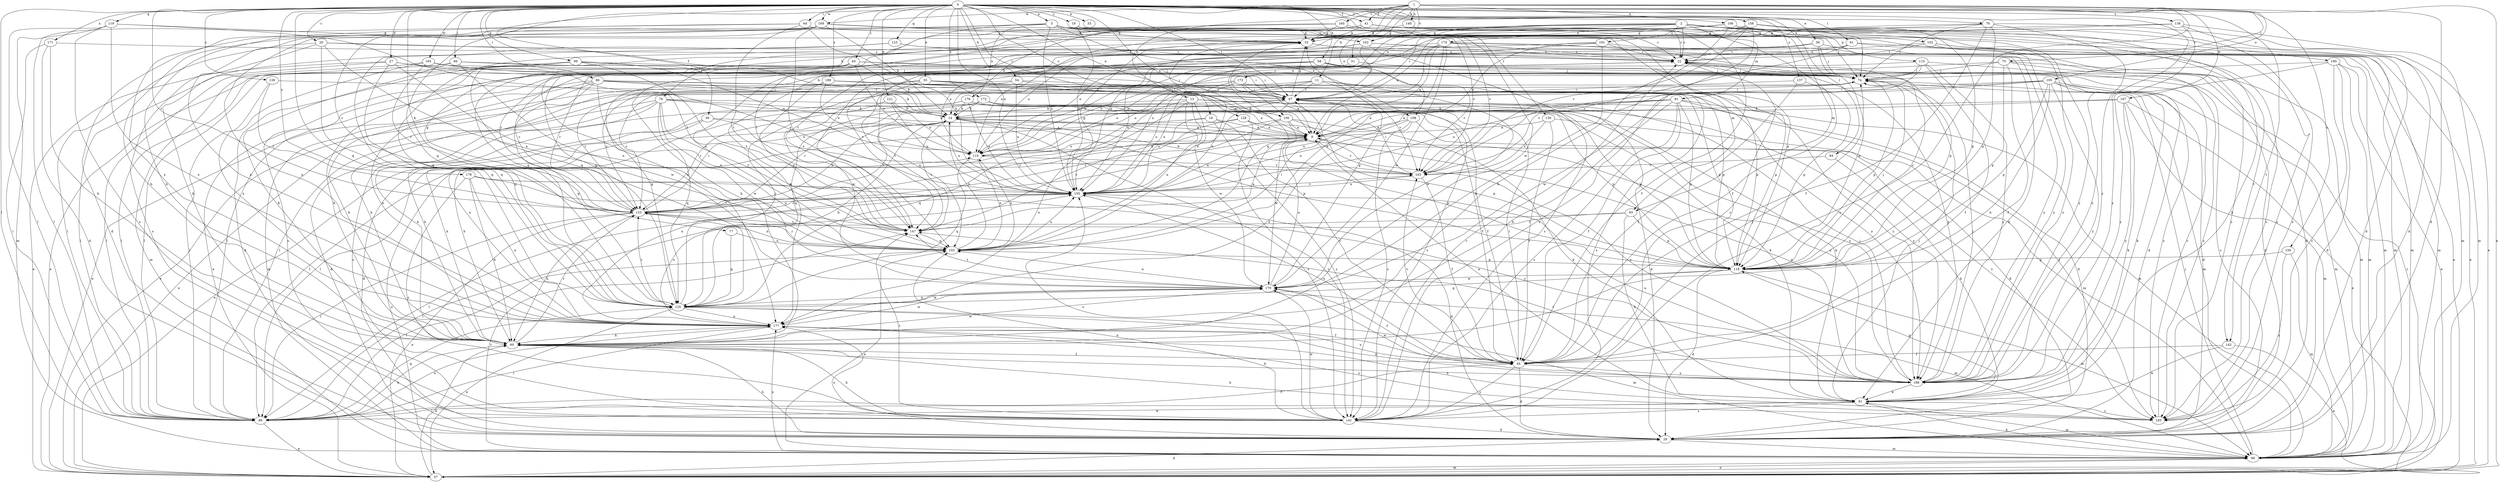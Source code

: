 strict digraph  {
0;
1;
2;
3;
8;
11;
13;
14;
16;
19;
20;
22;
27;
29;
33;
35;
36;
37;
39;
41;
44;
51;
52;
54;
58;
60;
61;
64;
65;
66;
67;
70;
74;
76;
77;
79;
81;
84;
86;
89;
91;
93;
96;
99;
100;
102;
103;
105;
106;
108;
110;
115;
118;
119;
121;
123;
125;
128;
130;
133;
137;
138;
139;
140;
141;
142;
147;
150;
155;
158;
160;
162;
163;
165;
167;
169;
170;
171;
172;
173;
174;
176;
177;
178;
186;
189;
190;
191;
193;
0 -> 3  [label=a];
0 -> 8  [label=a];
0 -> 16  [label=c];
0 -> 19  [label=c];
0 -> 20  [label=c];
0 -> 27  [label=d];
0 -> 33  [label=e];
0 -> 35  [label=e];
0 -> 36  [label=e];
0 -> 39  [label=f];
0 -> 41  [label=f];
0 -> 54  [label=h];
0 -> 58  [label=h];
0 -> 61  [label=i];
0 -> 64  [label=i];
0 -> 65  [label=i];
0 -> 66  [label=i];
0 -> 67  [label=i];
0 -> 76  [label=k];
0 -> 77  [label=k];
0 -> 84  [label=l];
0 -> 86  [label=l];
0 -> 89  [label=l];
0 -> 99  [label=n];
0 -> 100  [label=n];
0 -> 119  [label=q];
0 -> 121  [label=q];
0 -> 123  [label=q];
0 -> 125  [label=q];
0 -> 128  [label=r];
0 -> 130  [label=r];
0 -> 133  [label=r];
0 -> 137  [label=s];
0 -> 138  [label=s];
0 -> 139  [label=s];
0 -> 142  [label=t];
0 -> 150  [label=u];
0 -> 155  [label=u];
0 -> 158  [label=v];
0 -> 165  [label=w];
0 -> 167  [label=w];
0 -> 169  [label=w];
0 -> 171  [label=x];
0 -> 172  [label=x];
0 -> 178  [label=y];
0 -> 186  [label=y];
0 -> 189  [label=z];
1 -> 11  [label=b];
1 -> 13  [label=b];
1 -> 29  [label=d];
1 -> 37  [label=e];
1 -> 41  [label=f];
1 -> 51  [label=g];
1 -> 70  [label=j];
1 -> 105  [label=o];
1 -> 106  [label=o];
1 -> 108  [label=o];
1 -> 125  [label=q];
1 -> 140  [label=s];
1 -> 141  [label=s];
1 -> 160  [label=v];
1 -> 162  [label=v];
1 -> 169  [label=w];
2 -> 22  [label=c];
2 -> 52  [label=g];
2 -> 91  [label=m];
2 -> 93  [label=m];
2 -> 100  [label=n];
2 -> 102  [label=n];
2 -> 115  [label=p];
2 -> 125  [label=q];
2 -> 142  [label=t];
2 -> 147  [label=t];
2 -> 173  [label=x];
2 -> 174  [label=x];
2 -> 190  [label=z];
2 -> 191  [label=z];
3 -> 52  [label=g];
3 -> 60  [label=h];
3 -> 79  [label=k];
3 -> 93  [label=m];
3 -> 108  [label=o];
3 -> 155  [label=u];
3 -> 162  [label=v];
3 -> 163  [label=v];
3 -> 176  [label=x];
3 -> 177  [label=x];
3 -> 193  [label=z];
8 -> 110  [label=o];
8 -> 118  [label=p];
8 -> 163  [label=v];
8 -> 177  [label=x];
8 -> 186  [label=y];
11 -> 67  [label=i];
11 -> 110  [label=o];
11 -> 133  [label=r];
11 -> 141  [label=s];
11 -> 155  [label=u];
11 -> 163  [label=v];
11 -> 170  [label=w];
13 -> 14  [label=b];
13 -> 29  [label=d];
13 -> 103  [label=n];
13 -> 125  [label=q];
13 -> 155  [label=u];
13 -> 170  [label=w];
13 -> 177  [label=x];
13 -> 186  [label=y];
14 -> 8  [label=a];
14 -> 29  [label=d];
14 -> 118  [label=p];
14 -> 133  [label=r];
14 -> 141  [label=s];
14 -> 147  [label=t];
14 -> 155  [label=u];
14 -> 193  [label=z];
16 -> 8  [label=a];
16 -> 44  [label=f];
16 -> 89  [label=l];
16 -> 133  [label=r];
16 -> 141  [label=s];
19 -> 52  [label=g];
19 -> 155  [label=u];
19 -> 193  [label=z];
20 -> 14  [label=b];
20 -> 22  [label=c];
20 -> 89  [label=l];
20 -> 103  [label=n];
20 -> 125  [label=q];
20 -> 141  [label=s];
22 -> 74  [label=j];
22 -> 89  [label=l];
22 -> 133  [label=r];
27 -> 37  [label=e];
27 -> 67  [label=i];
27 -> 74  [label=j];
27 -> 89  [label=l];
27 -> 103  [label=n];
27 -> 125  [label=q];
29 -> 22  [label=c];
29 -> 60  [label=h];
29 -> 96  [label=m];
29 -> 177  [label=x];
35 -> 67  [label=i];
35 -> 103  [label=n];
35 -> 118  [label=p];
35 -> 133  [label=r];
35 -> 141  [label=s];
35 -> 170  [label=w];
36 -> 22  [label=c];
36 -> 74  [label=j];
36 -> 103  [label=n];
36 -> 110  [label=o];
36 -> 118  [label=p];
36 -> 186  [label=y];
37 -> 22  [label=c];
37 -> 29  [label=d];
37 -> 60  [label=h];
37 -> 96  [label=m];
39 -> 8  [label=a];
39 -> 37  [label=e];
39 -> 60  [label=h];
39 -> 163  [label=v];
41 -> 22  [label=c];
41 -> 29  [label=d];
41 -> 44  [label=f];
41 -> 52  [label=g];
41 -> 96  [label=m];
41 -> 125  [label=q];
41 -> 147  [label=t];
41 -> 177  [label=x];
44 -> 22  [label=c];
44 -> 29  [label=d];
44 -> 67  [label=i];
44 -> 74  [label=j];
44 -> 141  [label=s];
44 -> 155  [label=u];
44 -> 163  [label=v];
44 -> 177  [label=x];
44 -> 186  [label=y];
51 -> 74  [label=j];
51 -> 110  [label=o];
52 -> 22  [label=c];
52 -> 96  [label=m];
52 -> 103  [label=n];
54 -> 8  [label=a];
54 -> 37  [label=e];
54 -> 67  [label=i];
54 -> 147  [label=t];
54 -> 155  [label=u];
58 -> 29  [label=d];
58 -> 37  [label=e];
58 -> 74  [label=j];
58 -> 110  [label=o];
58 -> 155  [label=u];
58 -> 163  [label=v];
60 -> 44  [label=f];
60 -> 133  [label=r];
60 -> 170  [label=w];
61 -> 22  [label=c];
61 -> 96  [label=m];
61 -> 133  [label=r];
61 -> 163  [label=v];
61 -> 186  [label=y];
64 -> 52  [label=g];
64 -> 89  [label=l];
64 -> 147  [label=t];
64 -> 155  [label=u];
64 -> 163  [label=v];
64 -> 177  [label=x];
65 -> 14  [label=b];
65 -> 37  [label=e];
65 -> 60  [label=h];
65 -> 67  [label=i];
65 -> 74  [label=j];
65 -> 89  [label=l];
65 -> 110  [label=o];
66 -> 60  [label=h];
66 -> 74  [label=j];
66 -> 96  [label=m];
66 -> 170  [label=w];
66 -> 186  [label=y];
67 -> 14  [label=b];
67 -> 29  [label=d];
67 -> 52  [label=g];
67 -> 118  [label=p];
67 -> 133  [label=r];
67 -> 155  [label=u];
70 -> 29  [label=d];
70 -> 44  [label=f];
70 -> 74  [label=j];
70 -> 96  [label=m];
70 -> 110  [label=o];
70 -> 118  [label=p];
74 -> 67  [label=i];
74 -> 89  [label=l];
74 -> 96  [label=m];
74 -> 118  [label=p];
76 -> 37  [label=e];
76 -> 44  [label=f];
76 -> 52  [label=g];
76 -> 74  [label=j];
76 -> 118  [label=p];
76 -> 125  [label=q];
76 -> 186  [label=y];
77 -> 103  [label=n];
77 -> 125  [label=q];
79 -> 8  [label=a];
79 -> 14  [label=b];
79 -> 29  [label=d];
79 -> 37  [label=e];
79 -> 44  [label=f];
79 -> 60  [label=h];
79 -> 125  [label=q];
79 -> 147  [label=t];
79 -> 170  [label=w];
81 -> 8  [label=a];
81 -> 74  [label=j];
81 -> 89  [label=l];
81 -> 96  [label=m];
81 -> 118  [label=p];
81 -> 141  [label=s];
81 -> 193  [label=z];
84 -> 81  [label=k];
84 -> 163  [label=v];
86 -> 14  [label=b];
86 -> 60  [label=h];
86 -> 67  [label=i];
86 -> 96  [label=m];
86 -> 103  [label=n];
86 -> 118  [label=p];
86 -> 125  [label=q];
86 -> 177  [label=x];
86 -> 186  [label=y];
89 -> 37  [label=e];
89 -> 44  [label=f];
89 -> 60  [label=h];
89 -> 81  [label=k];
89 -> 125  [label=q];
89 -> 177  [label=x];
91 -> 8  [label=a];
91 -> 14  [label=b];
91 -> 44  [label=f];
91 -> 60  [label=h];
91 -> 96  [label=m];
91 -> 118  [label=p];
91 -> 141  [label=s];
91 -> 155  [label=u];
91 -> 193  [label=z];
93 -> 81  [label=k];
93 -> 89  [label=l];
93 -> 118  [label=p];
93 -> 147  [label=t];
96 -> 37  [label=e];
96 -> 74  [label=j];
96 -> 81  [label=k];
96 -> 103  [label=n];
96 -> 110  [label=o];
96 -> 147  [label=t];
96 -> 177  [label=x];
99 -> 29  [label=d];
99 -> 74  [label=j];
99 -> 89  [label=l];
99 -> 110  [label=o];
99 -> 141  [label=s];
99 -> 147  [label=t];
99 -> 193  [label=z];
100 -> 8  [label=a];
100 -> 60  [label=h];
100 -> 81  [label=k];
100 -> 118  [label=p];
100 -> 133  [label=r];
100 -> 170  [label=w];
102 -> 22  [label=c];
102 -> 37  [label=e];
102 -> 96  [label=m];
102 -> 177  [label=x];
102 -> 186  [label=y];
103 -> 14  [label=b];
103 -> 52  [label=g];
103 -> 67  [label=i];
103 -> 89  [label=l];
103 -> 110  [label=o];
103 -> 118  [label=p];
103 -> 133  [label=r];
103 -> 155  [label=u];
105 -> 29  [label=d];
105 -> 60  [label=h];
105 -> 67  [label=i];
105 -> 81  [label=k];
105 -> 96  [label=m];
105 -> 118  [label=p];
105 -> 155  [label=u];
105 -> 170  [label=w];
105 -> 186  [label=y];
106 -> 52  [label=g];
106 -> 60  [label=h];
106 -> 147  [label=t];
106 -> 186  [label=y];
106 -> 193  [label=z];
108 -> 8  [label=a];
108 -> 96  [label=m];
108 -> 141  [label=s];
108 -> 155  [label=u];
108 -> 177  [label=x];
110 -> 8  [label=a];
110 -> 103  [label=n];
110 -> 125  [label=q];
110 -> 163  [label=v];
115 -> 44  [label=f];
115 -> 74  [label=j];
115 -> 125  [label=q];
115 -> 163  [label=v];
115 -> 186  [label=y];
115 -> 193  [label=z];
118 -> 22  [label=c];
118 -> 29  [label=d];
118 -> 74  [label=j];
118 -> 96  [label=m];
118 -> 125  [label=q];
118 -> 170  [label=w];
119 -> 52  [label=g];
119 -> 89  [label=l];
119 -> 96  [label=m];
119 -> 141  [label=s];
119 -> 147  [label=t];
119 -> 177  [label=x];
121 -> 14  [label=b];
121 -> 110  [label=o];
121 -> 155  [label=u];
121 -> 177  [label=x];
123 -> 22  [label=c];
123 -> 60  [label=h];
123 -> 81  [label=k];
123 -> 125  [label=q];
125 -> 14  [label=b];
125 -> 37  [label=e];
125 -> 44  [label=f];
125 -> 74  [label=j];
125 -> 96  [label=m];
125 -> 133  [label=r];
125 -> 170  [label=w];
125 -> 177  [label=x];
128 -> 8  [label=a];
128 -> 89  [label=l];
128 -> 141  [label=s];
128 -> 147  [label=t];
128 -> 186  [label=y];
130 -> 8  [label=a];
130 -> 29  [label=d];
130 -> 44  [label=f];
130 -> 163  [label=v];
133 -> 14  [label=b];
133 -> 22  [label=c];
133 -> 37  [label=e];
133 -> 52  [label=g];
133 -> 60  [label=h];
133 -> 67  [label=i];
133 -> 89  [label=l];
133 -> 103  [label=n];
133 -> 147  [label=t];
133 -> 155  [label=u];
137 -> 44  [label=f];
137 -> 67  [label=i];
137 -> 118  [label=p];
138 -> 29  [label=d];
138 -> 52  [label=g];
138 -> 96  [label=m];
138 -> 155  [label=u];
138 -> 186  [label=y];
139 -> 67  [label=i];
139 -> 89  [label=l];
139 -> 133  [label=r];
140 -> 44  [label=f];
140 -> 52  [label=g];
141 -> 22  [label=c];
141 -> 29  [label=d];
141 -> 60  [label=h];
141 -> 103  [label=n];
141 -> 147  [label=t];
141 -> 155  [label=u];
141 -> 170  [label=w];
142 -> 37  [label=e];
142 -> 44  [label=f];
142 -> 81  [label=k];
147 -> 8  [label=a];
147 -> 103  [label=n];
150 -> 96  [label=m];
150 -> 118  [label=p];
150 -> 193  [label=z];
155 -> 8  [label=a];
155 -> 29  [label=d];
155 -> 52  [label=g];
155 -> 89  [label=l];
155 -> 133  [label=r];
155 -> 163  [label=v];
158 -> 8  [label=a];
158 -> 52  [label=g];
158 -> 67  [label=i];
158 -> 74  [label=j];
158 -> 81  [label=k];
158 -> 118  [label=p];
158 -> 141  [label=s];
158 -> 163  [label=v];
158 -> 193  [label=z];
160 -> 14  [label=b];
160 -> 22  [label=c];
160 -> 52  [label=g];
160 -> 125  [label=q];
160 -> 170  [label=w];
162 -> 22  [label=c];
162 -> 29  [label=d];
162 -> 60  [label=h];
162 -> 67  [label=i];
162 -> 110  [label=o];
162 -> 141  [label=s];
163 -> 14  [label=b];
163 -> 44  [label=f];
163 -> 67  [label=i];
163 -> 155  [label=u];
165 -> 67  [label=i];
165 -> 74  [label=j];
165 -> 89  [label=l];
165 -> 133  [label=r];
165 -> 155  [label=u];
165 -> 177  [label=x];
167 -> 8  [label=a];
167 -> 14  [label=b];
167 -> 37  [label=e];
167 -> 81  [label=k];
167 -> 96  [label=m];
167 -> 186  [label=y];
169 -> 14  [label=b];
169 -> 29  [label=d];
169 -> 52  [label=g];
169 -> 60  [label=h];
169 -> 74  [label=j];
169 -> 103  [label=n];
169 -> 118  [label=p];
169 -> 133  [label=r];
169 -> 177  [label=x];
170 -> 8  [label=a];
170 -> 44  [label=f];
170 -> 52  [label=g];
170 -> 96  [label=m];
170 -> 103  [label=n];
170 -> 125  [label=q];
170 -> 147  [label=t];
171 -> 22  [label=c];
171 -> 29  [label=d];
171 -> 60  [label=h];
171 -> 89  [label=l];
172 -> 8  [label=a];
172 -> 14  [label=b];
172 -> 81  [label=k];
172 -> 118  [label=p];
172 -> 125  [label=q];
172 -> 133  [label=r];
173 -> 8  [label=a];
173 -> 67  [label=i];
173 -> 110  [label=o];
173 -> 118  [label=p];
173 -> 133  [label=r];
173 -> 155  [label=u];
174 -> 8  [label=a];
174 -> 22  [label=c];
174 -> 67  [label=i];
174 -> 96  [label=m];
174 -> 103  [label=n];
174 -> 110  [label=o];
174 -> 118  [label=p];
174 -> 155  [label=u];
174 -> 170  [label=w];
176 -> 14  [label=b];
176 -> 44  [label=f];
176 -> 60  [label=h];
176 -> 81  [label=k];
176 -> 141  [label=s];
176 -> 155  [label=u];
176 -> 186  [label=y];
177 -> 60  [label=h];
177 -> 89  [label=l];
177 -> 155  [label=u];
177 -> 170  [label=w];
177 -> 193  [label=z];
178 -> 60  [label=h];
178 -> 141  [label=s];
178 -> 147  [label=t];
178 -> 155  [label=u];
178 -> 177  [label=x];
178 -> 186  [label=y];
186 -> 8  [label=a];
186 -> 60  [label=h];
186 -> 67  [label=i];
186 -> 74  [label=j];
186 -> 81  [label=k];
186 -> 147  [label=t];
186 -> 155  [label=u];
186 -> 170  [label=w];
186 -> 177  [label=x];
189 -> 37  [label=e];
189 -> 60  [label=h];
189 -> 67  [label=i];
189 -> 103  [label=n];
189 -> 110  [label=o];
189 -> 118  [label=p];
189 -> 186  [label=y];
190 -> 29  [label=d];
190 -> 37  [label=e];
190 -> 74  [label=j];
190 -> 96  [label=m];
190 -> 186  [label=y];
190 -> 193  [label=z];
191 -> 8  [label=a];
191 -> 22  [label=c];
191 -> 37  [label=e];
191 -> 60  [label=h];
191 -> 110  [label=o];
191 -> 147  [label=t];
193 -> 22  [label=c];
193 -> 60  [label=h];
193 -> 177  [label=x];
}
